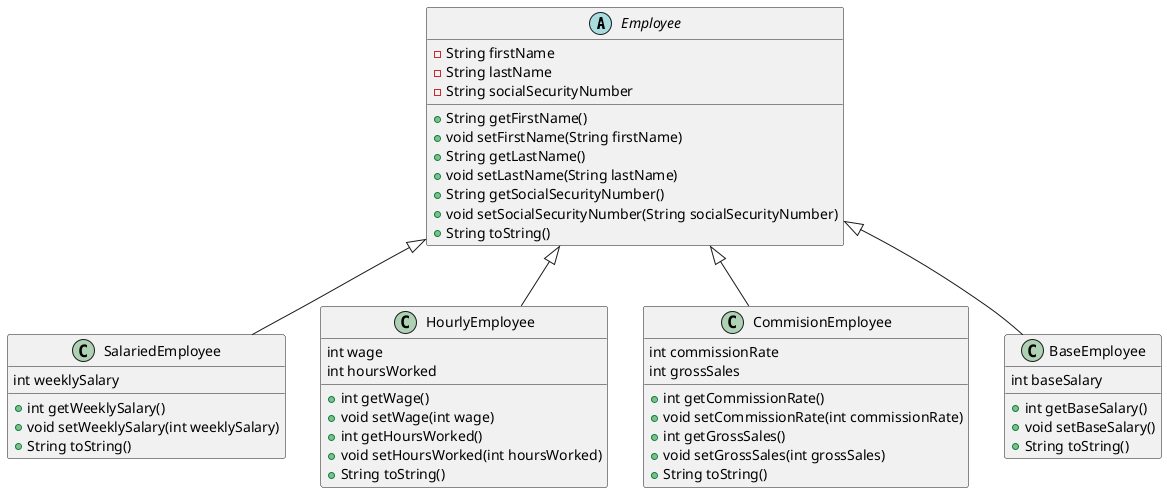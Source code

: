 @startuml
'https://plantuml.com/class-diagram

abstract class Employee {
    -String firstName
    -String lastName
    -String socialSecurityNumber

    +String getFirstName()
    +void setFirstName(String firstName)
    +String getLastName()
    +void setLastName(String lastName)
    +String getSocialSecurityNumber()
    +void setSocialSecurityNumber(String socialSecurityNumber)
    +String toString()
}

class SalariedEmployee {
    int weeklySalary

    +int getWeeklySalary()
    +void setWeeklySalary(int weeklySalary)
    +String toString()
}

class HourlyEmployee {
    int wage
    int hoursWorked

    +int getWage()
    +void setWage(int wage)
    +int getHoursWorked()
    +void setHoursWorked(int hoursWorked)
    +String toString()
}

class CommisionEmployee {
    int commissionRate
    int grossSales

    +int getCommissionRate()
    +void setCommissionRate(int commissionRate)
    +int getGrossSales()
    +void setGrossSales(int grossSales)
    +String toString()
}

class BaseEmployee {
    int baseSalary

    +int getBaseSalary()
    +void setBaseSalary()
    +String toString()
}

Employee <|-- SalariedEmployee
Employee <|-- HourlyEmployee
Employee <|-- CommisionEmployee
Employee <|-- BaseEmployee

@enduml